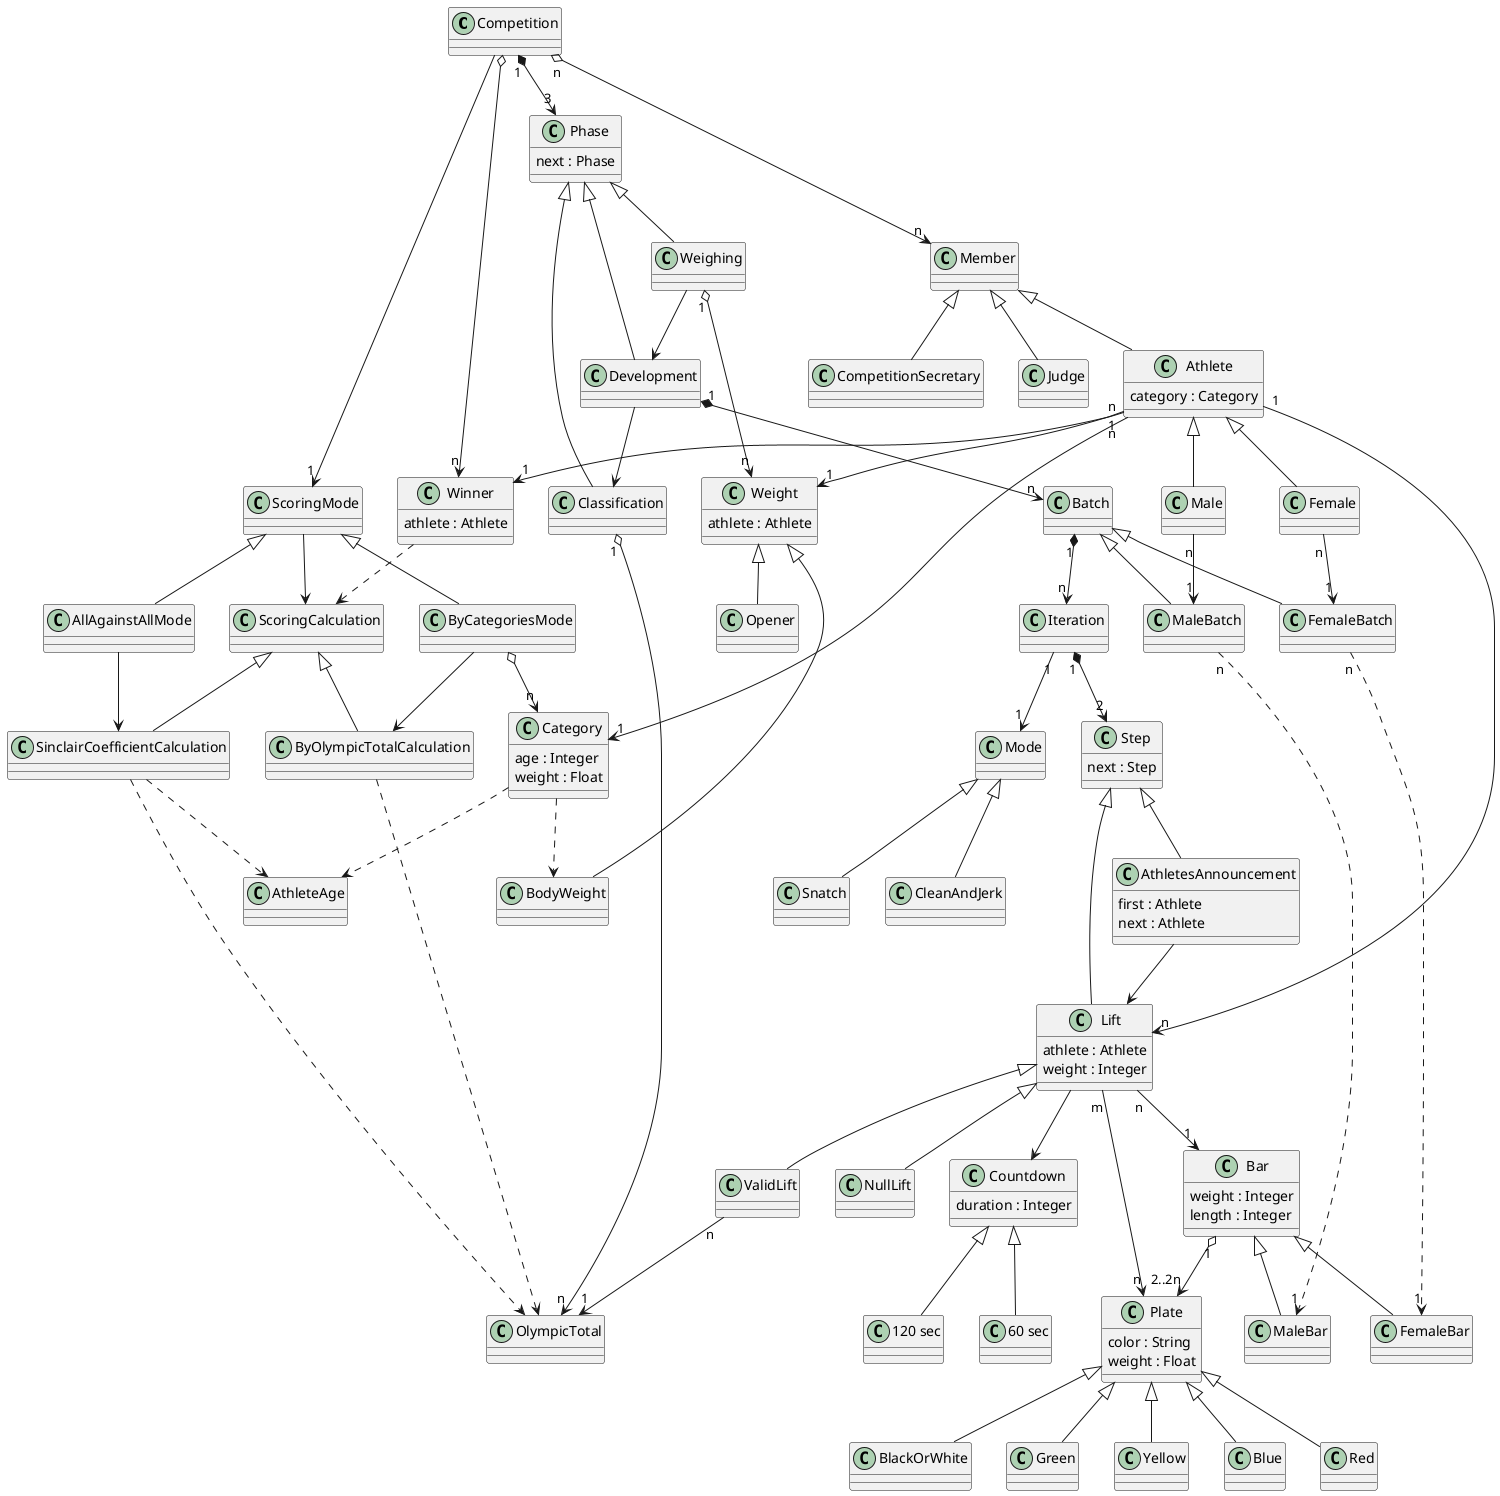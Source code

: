 @startuml
class Competition
class Winner {
  athlete : Athlete
}

' Members

class Member
class Athlete {
  category : Category
}
class Male
class Female
class Judge
class CompetitionSecretary

' Competition phases

class Phase {
  next : Phase
}
class Weighing
class Development
class Classification

class Batch
class MaleBatch
class FemaleBatch
class Iteration

class Mode
class Snatch
class CleanAndJerk

class Step {
  next : Step
}
class AthletesAnnouncement {
  first : Athlete
  next : Athlete
}
class Lift {
  athlete : Athlete
  weight : Integer
}
class ValidLift
class NullLift

class Countdown {
  duration : Integer
}
class "60 sec" as SimpleCountdown
class "120 sec" as DoubleCountdown


' Bars and plates

class Bar {
  weight : Integer
  length : Integer
}
class MaleBar
class FemaleBar

class Plate {
  color : String
  weight : Float
}

class BlackOrWhite
class Green
class Yellow
class Blue
class Red

' Categories and parameters

class Category {
  age : Integer
  weight : Float
}

class AthleteAge

class Weight {
  athlete : Athlete
}
class BodyWeight
class Opener
class OlympicTotal

' Scoring

class ScoringMode
class ByCategoriesMode
class AllAgainstAllMode

class ScoringCalculation
class ByOlympicTotalCalculation
class SinclairCoefficientCalculation

'''''

Competition "1" *--> "3" Phase
Competition "n" o--> "n" Member
Member <|-- Athlete
Athlete <|-- Male
Athlete <|-- Female
Athlete "1" --> "n" Lift
Athlete "n" --> "1" Category
Athlete "1" --> "1" Weight
Member <|-- Judge
Member <|-- CompetitionSecretary
Phase <|-- Weighing
Phase <|-- Development
Phase <|-- Classification
Weighing --> Development
Development --> Classification
Classification "1" o--> "n" OlympicTotal
Weighing "1" o--> "n" Weight
Weight <|-- BodyWeight
Weight <|-- Opener
Development "1" *--> "n" Batch
Batch <|-- MaleBatch
Batch <|-- FemaleBatch
Male "n" --> "1" MaleBatch
Female "n" --> "1" FemaleBatch
Batch "1" *--> "n" Iteration
Iteration "1" *--> "2" Step
Step <|-- AthletesAnnouncement
Step <|-- Lift
Lift <|-- NullLift
Lift <|-- ValidLift
ValidLift "n" --> "1" OlympicTotal
Lift --> Countdown
Countdown <|-- SimpleCountdown
Countdown <|-- DoubleCountdown
AthletesAnnouncement --> Lift
Mode <|-- Snatch
Mode <|-- CleanAndJerk
Iteration "1" --> "1" Mode
Category ..> BodyWeight
Category ..> AthleteAge
Bar <|-- MaleBar
Bar <|-- FemaleBar
Bar "1" o--> "2..2n" Plate
MaleBatch "n" ..> "1" MaleBar
FemaleBatch "n" ..> "1" FemaleBar
Lift "n" --> "1" Bar
Lift "m" --> "n" Plate

Plate <|-- BlackOrWhite
Plate <|-- Green
Plate <|-- Yellow
Plate <|-- Blue
Plate <|-- Red

Competition --> "1" ScoringMode
ScoringMode <|-- ByCategoriesMode
ScoringMode <|-- AllAgainstAllMode

ScoringCalculation <|-- ByOlympicTotalCalculation
ScoringCalculation <|-- SinclairCoefficientCalculation

ByOlympicTotalCalculation ..> OlympicTotal
SinclairCoefficientCalculation ..> AthleteAge
SinclairCoefficientCalculation ..> OlympicTotal

ScoringMode --> ScoringCalculation
ByCategoriesMode --> ByOlympicTotalCalculation
AllAgainstAllMode --> SinclairCoefficientCalculation

ByCategoriesMode o--> "n" Category

Athlete "n" --> "1" Winner
Competition o--> "n" Winner
Winner ..> ScoringCalculation
@enduml
